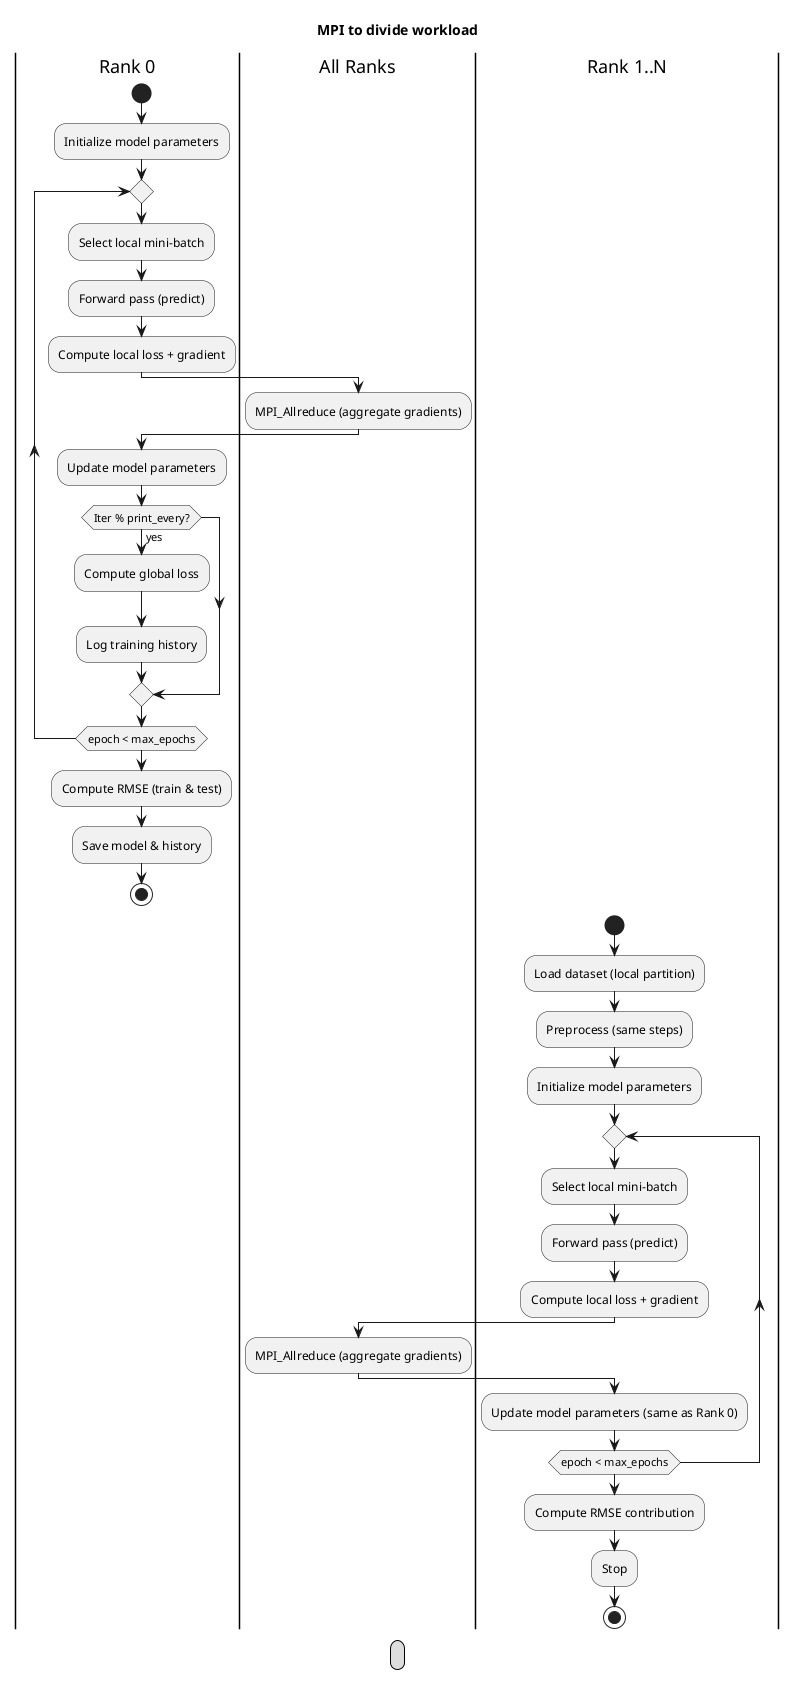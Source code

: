 @startuml

title  MPI to divide workload 

|Rank 0|
start

:Initialize model parameters;
repeat
  :Select local mini-batch;
  :Forward pass (predict);
  :Compute local loss + gradient;
  |All Ranks|
  :MPI_Allreduce (aggregate gradients);
  |Rank 0|
  :Update model parameters;
  if (Iter % print_every?) then (yes)
    :Compute global loss;
    :Log training history;
  endif
repeat while (epoch < max_epochs)
:Compute RMSE (train & test);
:Save model & history;
stop

|Rank 1..N|
start
:Load dataset (local partition);
:Preprocess (same steps);
:Initialize model parameters;
repeat
  :Select local mini-batch;
  :Forward pass (predict);
  :Compute local loss + gradient;
  |All Ranks|
  :MPI_Allreduce (aggregate gradients);
  |Rank 1..N|
  :Update model parameters (same as Rank 0);
repeat while (epoch < max_epochs)
:Compute RMSE contribution;
:Stop;
stop

legend
 
end legend 
@enduml

